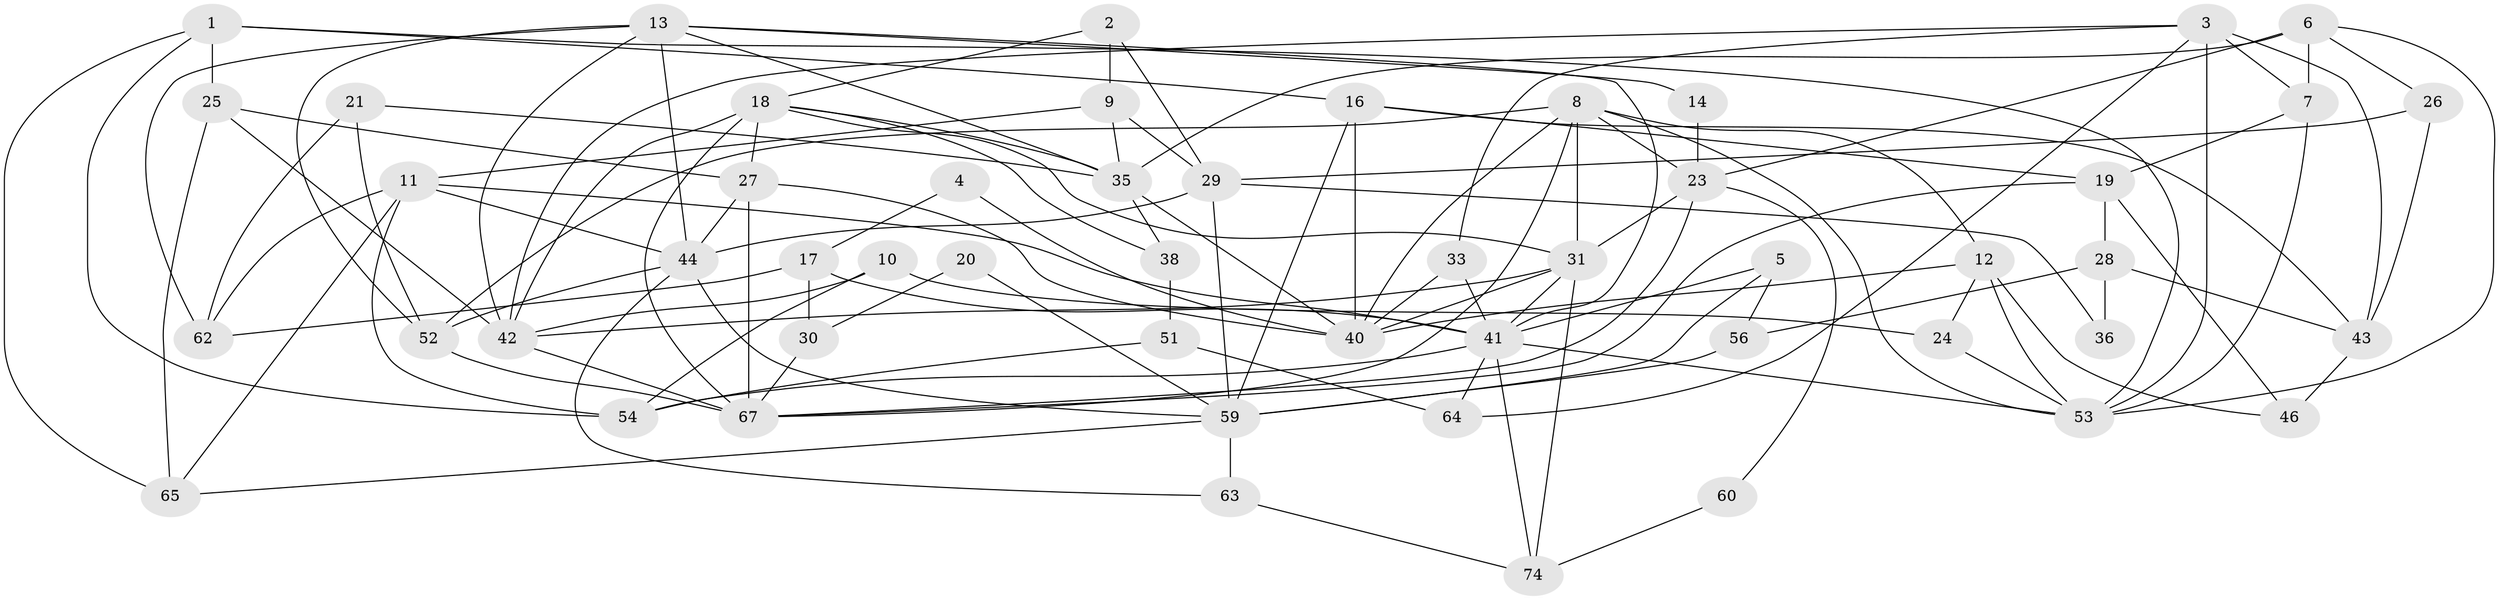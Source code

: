 // Generated by graph-tools (version 1.1) at 2025/52/02/27/25 19:52:02]
// undirected, 52 vertices, 122 edges
graph export_dot {
graph [start="1"]
  node [color=gray90,style=filled];
  1;
  2;
  3 [super="+47"];
  4;
  5;
  6;
  7;
  8 [super="+22"];
  9;
  10;
  11 [super="+15"];
  12;
  13 [super="+45"];
  14;
  16;
  17;
  18 [super="+55"];
  19 [super="+37"];
  20;
  21;
  23 [super="+32"];
  24;
  25 [super="+72"];
  26;
  27 [super="+50"];
  28;
  29 [super="+34"];
  30;
  31 [super="+68"];
  33;
  35 [super="+39"];
  36;
  38 [super="+69"];
  40 [super="+58"];
  41 [super="+49"];
  42 [super="+48"];
  43 [super="+70"];
  44;
  46 [super="+66"];
  51;
  52 [super="+71"];
  53 [super="+57"];
  54 [super="+61"];
  56;
  59 [super="+75"];
  60;
  62;
  63;
  64;
  65;
  67 [super="+73"];
  74;
  1 -- 16;
  1 -- 65;
  1 -- 25;
  1 -- 53;
  1 -- 54;
  2 -- 9;
  2 -- 18;
  2 -- 29;
  3 -- 7;
  3 -- 42;
  3 -- 64;
  3 -- 33;
  3 -- 53;
  3 -- 43 [weight=2];
  4 -- 40 [weight=2];
  4 -- 17;
  5 -- 56;
  5 -- 41;
  5 -- 59;
  6 -- 23;
  6 -- 7;
  6 -- 26;
  6 -- 35;
  6 -- 53;
  7 -- 53;
  7 -- 19;
  8 -- 67;
  8 -- 52;
  8 -- 23;
  8 -- 12;
  8 -- 53;
  8 -- 40;
  8 -- 31;
  9 -- 11;
  9 -- 29;
  9 -- 35;
  10 -- 54;
  10 -- 24;
  10 -- 42;
  11 -- 65;
  11 -- 41;
  11 -- 54;
  11 -- 62;
  11 -- 44;
  12 -- 40;
  12 -- 53;
  12 -- 24;
  12 -- 46;
  13 -- 62;
  13 -- 41;
  13 -- 35;
  13 -- 44;
  13 -- 14;
  13 -- 52;
  13 -- 42;
  14 -- 23;
  16 -- 19;
  16 -- 43;
  16 -- 59;
  16 -- 40;
  17 -- 62;
  17 -- 30;
  17 -- 41;
  18 -- 35;
  18 -- 67 [weight=2];
  18 -- 27;
  18 -- 31;
  18 -- 42 [weight=2];
  18 -- 38;
  19 -- 28;
  19 -- 46;
  19 -- 67;
  20 -- 30;
  20 -- 59;
  21 -- 62;
  21 -- 52;
  21 -- 35;
  23 -- 67;
  23 -- 31;
  23 -- 60;
  24 -- 53;
  25 -- 65;
  25 -- 27;
  25 -- 42;
  26 -- 43;
  26 -- 29;
  27 -- 44;
  27 -- 40;
  27 -- 67;
  28 -- 43;
  28 -- 36;
  28 -- 56;
  29 -- 36;
  29 -- 59;
  29 -- 44;
  30 -- 67;
  31 -- 74;
  31 -- 41;
  31 -- 40;
  31 -- 42;
  33 -- 41;
  33 -- 40;
  35 -- 40;
  35 -- 38;
  38 -- 51;
  41 -- 64;
  41 -- 74;
  41 -- 53;
  41 -- 54;
  42 -- 67;
  43 -- 46;
  44 -- 63;
  44 -- 52;
  44 -- 59;
  51 -- 64;
  51 -- 54;
  52 -- 67;
  56 -- 59;
  59 -- 63;
  59 -- 65;
  60 -- 74;
  63 -- 74;
}
